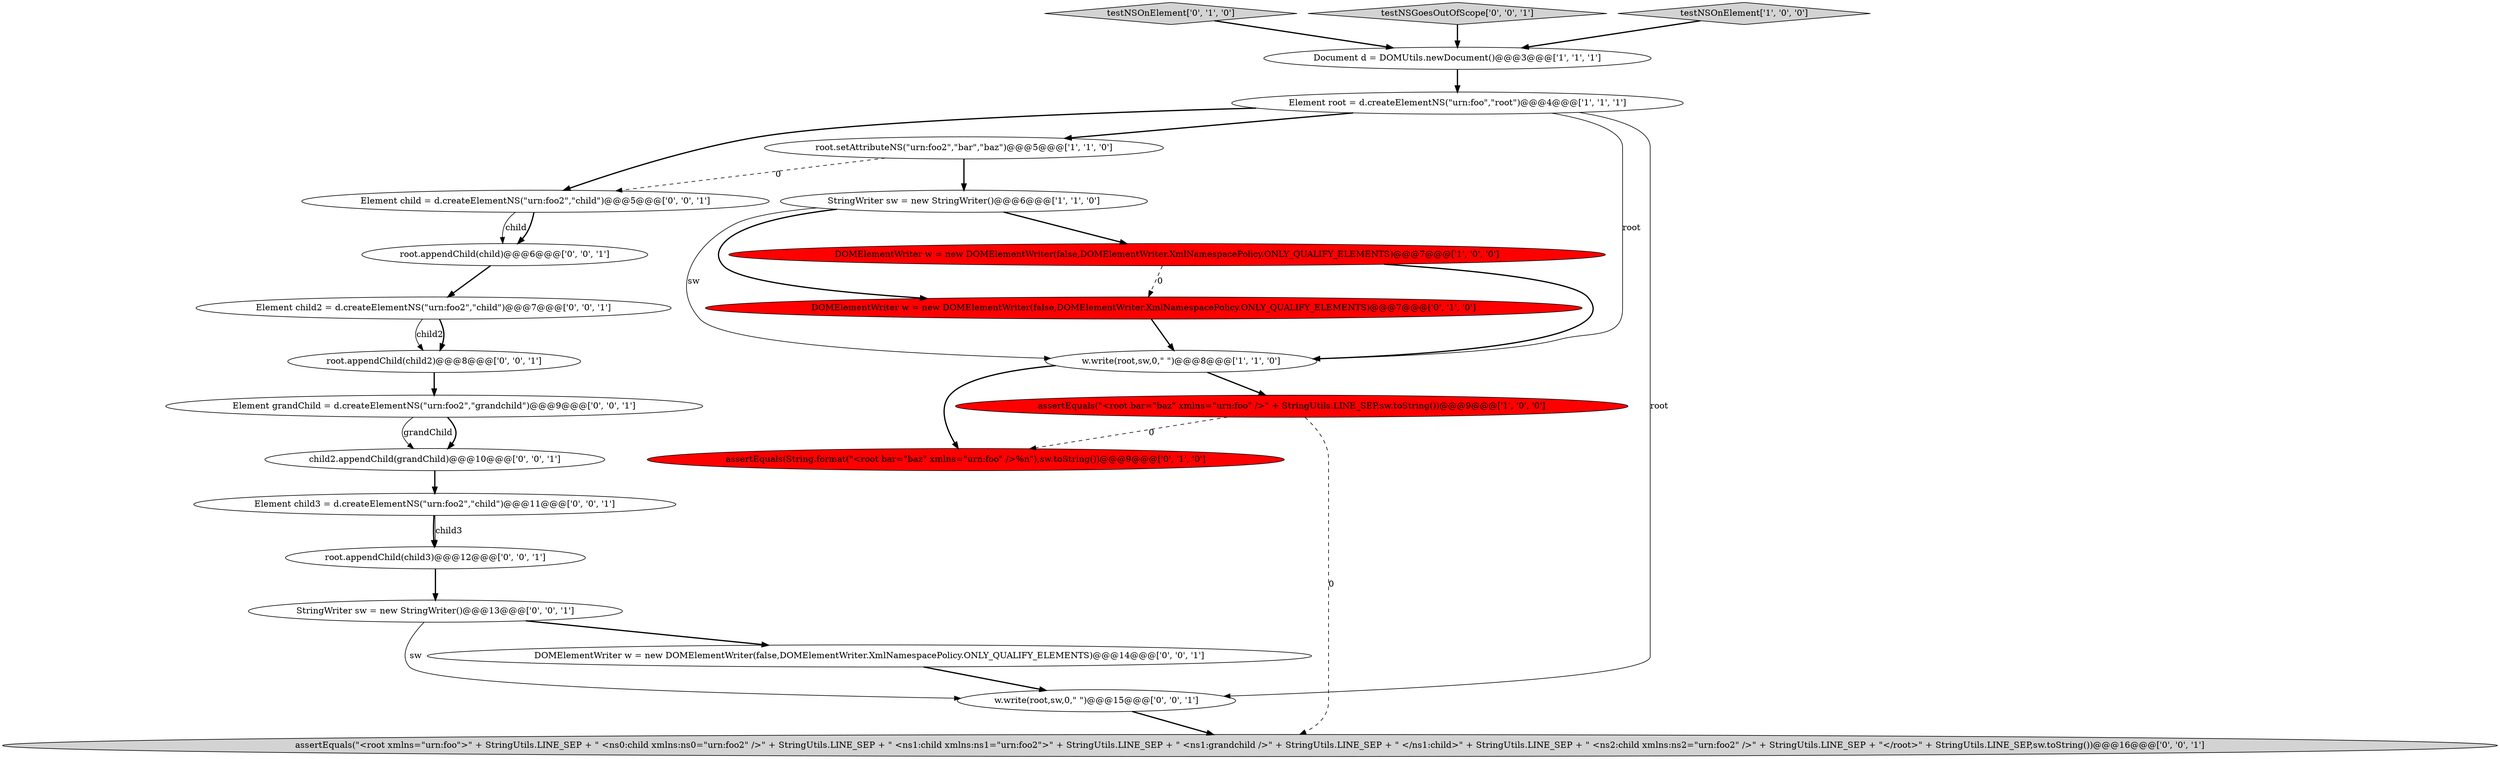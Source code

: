 digraph {
21 [style = filled, label = "w.write(root,sw,0,\" \")@@@15@@@['0', '0', '1']", fillcolor = white, shape = ellipse image = "AAA0AAABBB3BBB"];
3 [style = filled, label = "Document d = DOMUtils.newDocument()@@@3@@@['1', '1', '1']", fillcolor = white, shape = ellipse image = "AAA0AAABBB1BBB"];
9 [style = filled, label = "testNSOnElement['0', '1', '0']", fillcolor = lightgray, shape = diamond image = "AAA0AAABBB2BBB"];
17 [style = filled, label = "Element child = d.createElementNS(\"urn:foo2\",\"child\")@@@5@@@['0', '0', '1']", fillcolor = white, shape = ellipse image = "AAA0AAABBB3BBB"];
12 [style = filled, label = "DOMElementWriter w = new DOMElementWriter(false,DOMElementWriter.XmlNamespacePolicy.ONLY_QUALIFY_ELEMENTS)@@@14@@@['0', '0', '1']", fillcolor = white, shape = ellipse image = "AAA0AAABBB3BBB"];
20 [style = filled, label = "StringWriter sw = new StringWriter()@@@13@@@['0', '0', '1']", fillcolor = white, shape = ellipse image = "AAA0AAABBB3BBB"];
15 [style = filled, label = "Element child3 = d.createElementNS(\"urn:foo2\",\"child\")@@@11@@@['0', '0', '1']", fillcolor = white, shape = ellipse image = "AAA0AAABBB3BBB"];
1 [style = filled, label = "Element root = d.createElementNS(\"urn:foo\",\"root\")@@@4@@@['1', '1', '1']", fillcolor = white, shape = ellipse image = "AAA0AAABBB1BBB"];
2 [style = filled, label = "assertEquals(\"<root bar=\"baz\" xmlns=\"urn:foo\" />\" + StringUtils.LINE_SEP,sw.toString())@@@9@@@['1', '0', '0']", fillcolor = red, shape = ellipse image = "AAA1AAABBB1BBB"];
6 [style = filled, label = "StringWriter sw = new StringWriter()@@@6@@@['1', '1', '0']", fillcolor = white, shape = ellipse image = "AAA0AAABBB1BBB"];
8 [style = filled, label = "DOMElementWriter w = new DOMElementWriter(false,DOMElementWriter.XmlNamespacePolicy.ONLY_QUALIFY_ELEMENTS)@@@7@@@['0', '1', '0']", fillcolor = red, shape = ellipse image = "AAA1AAABBB2BBB"];
10 [style = filled, label = "assertEquals(String.format(\"<root bar=\"baz\" xmlns=\"urn:foo\" />%n\"),sw.toString())@@@9@@@['0', '1', '0']", fillcolor = red, shape = ellipse image = "AAA1AAABBB2BBB"];
16 [style = filled, label = "assertEquals(\"<root xmlns=\"urn:foo\">\" + StringUtils.LINE_SEP + \" <ns0:child xmlns:ns0=\"urn:foo2\" />\" + StringUtils.LINE_SEP + \" <ns1:child xmlns:ns1=\"urn:foo2\">\" + StringUtils.LINE_SEP + \" <ns1:grandchild />\" + StringUtils.LINE_SEP + \" </ns1:child>\" + StringUtils.LINE_SEP + \" <ns2:child xmlns:ns2=\"urn:foo2\" />\" + StringUtils.LINE_SEP + \"</root>\" + StringUtils.LINE_SEP,sw.toString())@@@16@@@['0', '0', '1']", fillcolor = lightgray, shape = ellipse image = "AAA0AAABBB3BBB"];
7 [style = filled, label = "w.write(root,sw,0,\" \")@@@8@@@['1', '1', '0']", fillcolor = white, shape = ellipse image = "AAA0AAABBB1BBB"];
22 [style = filled, label = "testNSGoesOutOfScope['0', '0', '1']", fillcolor = lightgray, shape = diamond image = "AAA0AAABBB3BBB"];
14 [style = filled, label = "Element child2 = d.createElementNS(\"urn:foo2\",\"child\")@@@7@@@['0', '0', '1']", fillcolor = white, shape = ellipse image = "AAA0AAABBB3BBB"];
11 [style = filled, label = "Element grandChild = d.createElementNS(\"urn:foo2\",\"grandchild\")@@@9@@@['0', '0', '1']", fillcolor = white, shape = ellipse image = "AAA0AAABBB3BBB"];
19 [style = filled, label = "child2.appendChild(grandChild)@@@10@@@['0', '0', '1']", fillcolor = white, shape = ellipse image = "AAA0AAABBB3BBB"];
5 [style = filled, label = "root.setAttributeNS(\"urn:foo2\",\"bar\",\"baz\")@@@5@@@['1', '1', '0']", fillcolor = white, shape = ellipse image = "AAA0AAABBB1BBB"];
4 [style = filled, label = "testNSOnElement['1', '0', '0']", fillcolor = lightgray, shape = diamond image = "AAA0AAABBB1BBB"];
18 [style = filled, label = "root.appendChild(child2)@@@8@@@['0', '0', '1']", fillcolor = white, shape = ellipse image = "AAA0AAABBB3BBB"];
13 [style = filled, label = "root.appendChild(child3)@@@12@@@['0', '0', '1']", fillcolor = white, shape = ellipse image = "AAA0AAABBB3BBB"];
0 [style = filled, label = "DOMElementWriter w = new DOMElementWriter(false,DOMElementWriter.XmlNamespacePolicy.ONLY_QUALIFY_ELEMENTS)@@@7@@@['1', '0', '0']", fillcolor = red, shape = ellipse image = "AAA1AAABBB1BBB"];
23 [style = filled, label = "root.appendChild(child)@@@6@@@['0', '0', '1']", fillcolor = white, shape = ellipse image = "AAA0AAABBB3BBB"];
1->5 [style = bold, label=""];
15->13 [style = solid, label="child3"];
4->3 [style = bold, label=""];
15->13 [style = bold, label=""];
3->1 [style = bold, label=""];
7->10 [style = bold, label=""];
12->21 [style = bold, label=""];
6->7 [style = solid, label="sw"];
18->11 [style = bold, label=""];
6->0 [style = bold, label=""];
1->21 [style = solid, label="root"];
17->23 [style = solid, label="child"];
11->19 [style = bold, label=""];
17->23 [style = bold, label=""];
8->7 [style = bold, label=""];
1->17 [style = bold, label=""];
20->21 [style = solid, label="sw"];
0->7 [style = bold, label=""];
2->10 [style = dashed, label="0"];
23->14 [style = bold, label=""];
22->3 [style = bold, label=""];
11->19 [style = solid, label="grandChild"];
5->17 [style = dashed, label="0"];
5->6 [style = bold, label=""];
14->18 [style = solid, label="child2"];
1->7 [style = solid, label="root"];
7->2 [style = bold, label=""];
2->16 [style = dashed, label="0"];
6->8 [style = bold, label=""];
20->12 [style = bold, label=""];
21->16 [style = bold, label=""];
9->3 [style = bold, label=""];
0->8 [style = dashed, label="0"];
14->18 [style = bold, label=""];
19->15 [style = bold, label=""];
13->20 [style = bold, label=""];
}
